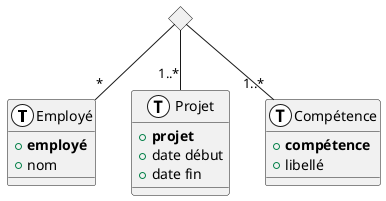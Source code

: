 @startuml "triple_NNN"

!define Table(x) class "x" << (T,#FFFFFF) >>
!define pk(x) <b>x</b>

Table("Employé") {
    {field} + pk(employé)
    {field} + nom
}

diamond N_ARY_0
N_ARY_0 -- "*" "Employé"
N_ARY_0 -- "1..*" "Projet"
N_ARY_0 -- "1..*" "Compétence"

Table("Projet") {
    {field} + pk(projet)
    {field} + date début
    {field} + date fin
}

Table("Compétence") {
    {field} + pk(compétence)
    {field} + libellé
}

@enduml
